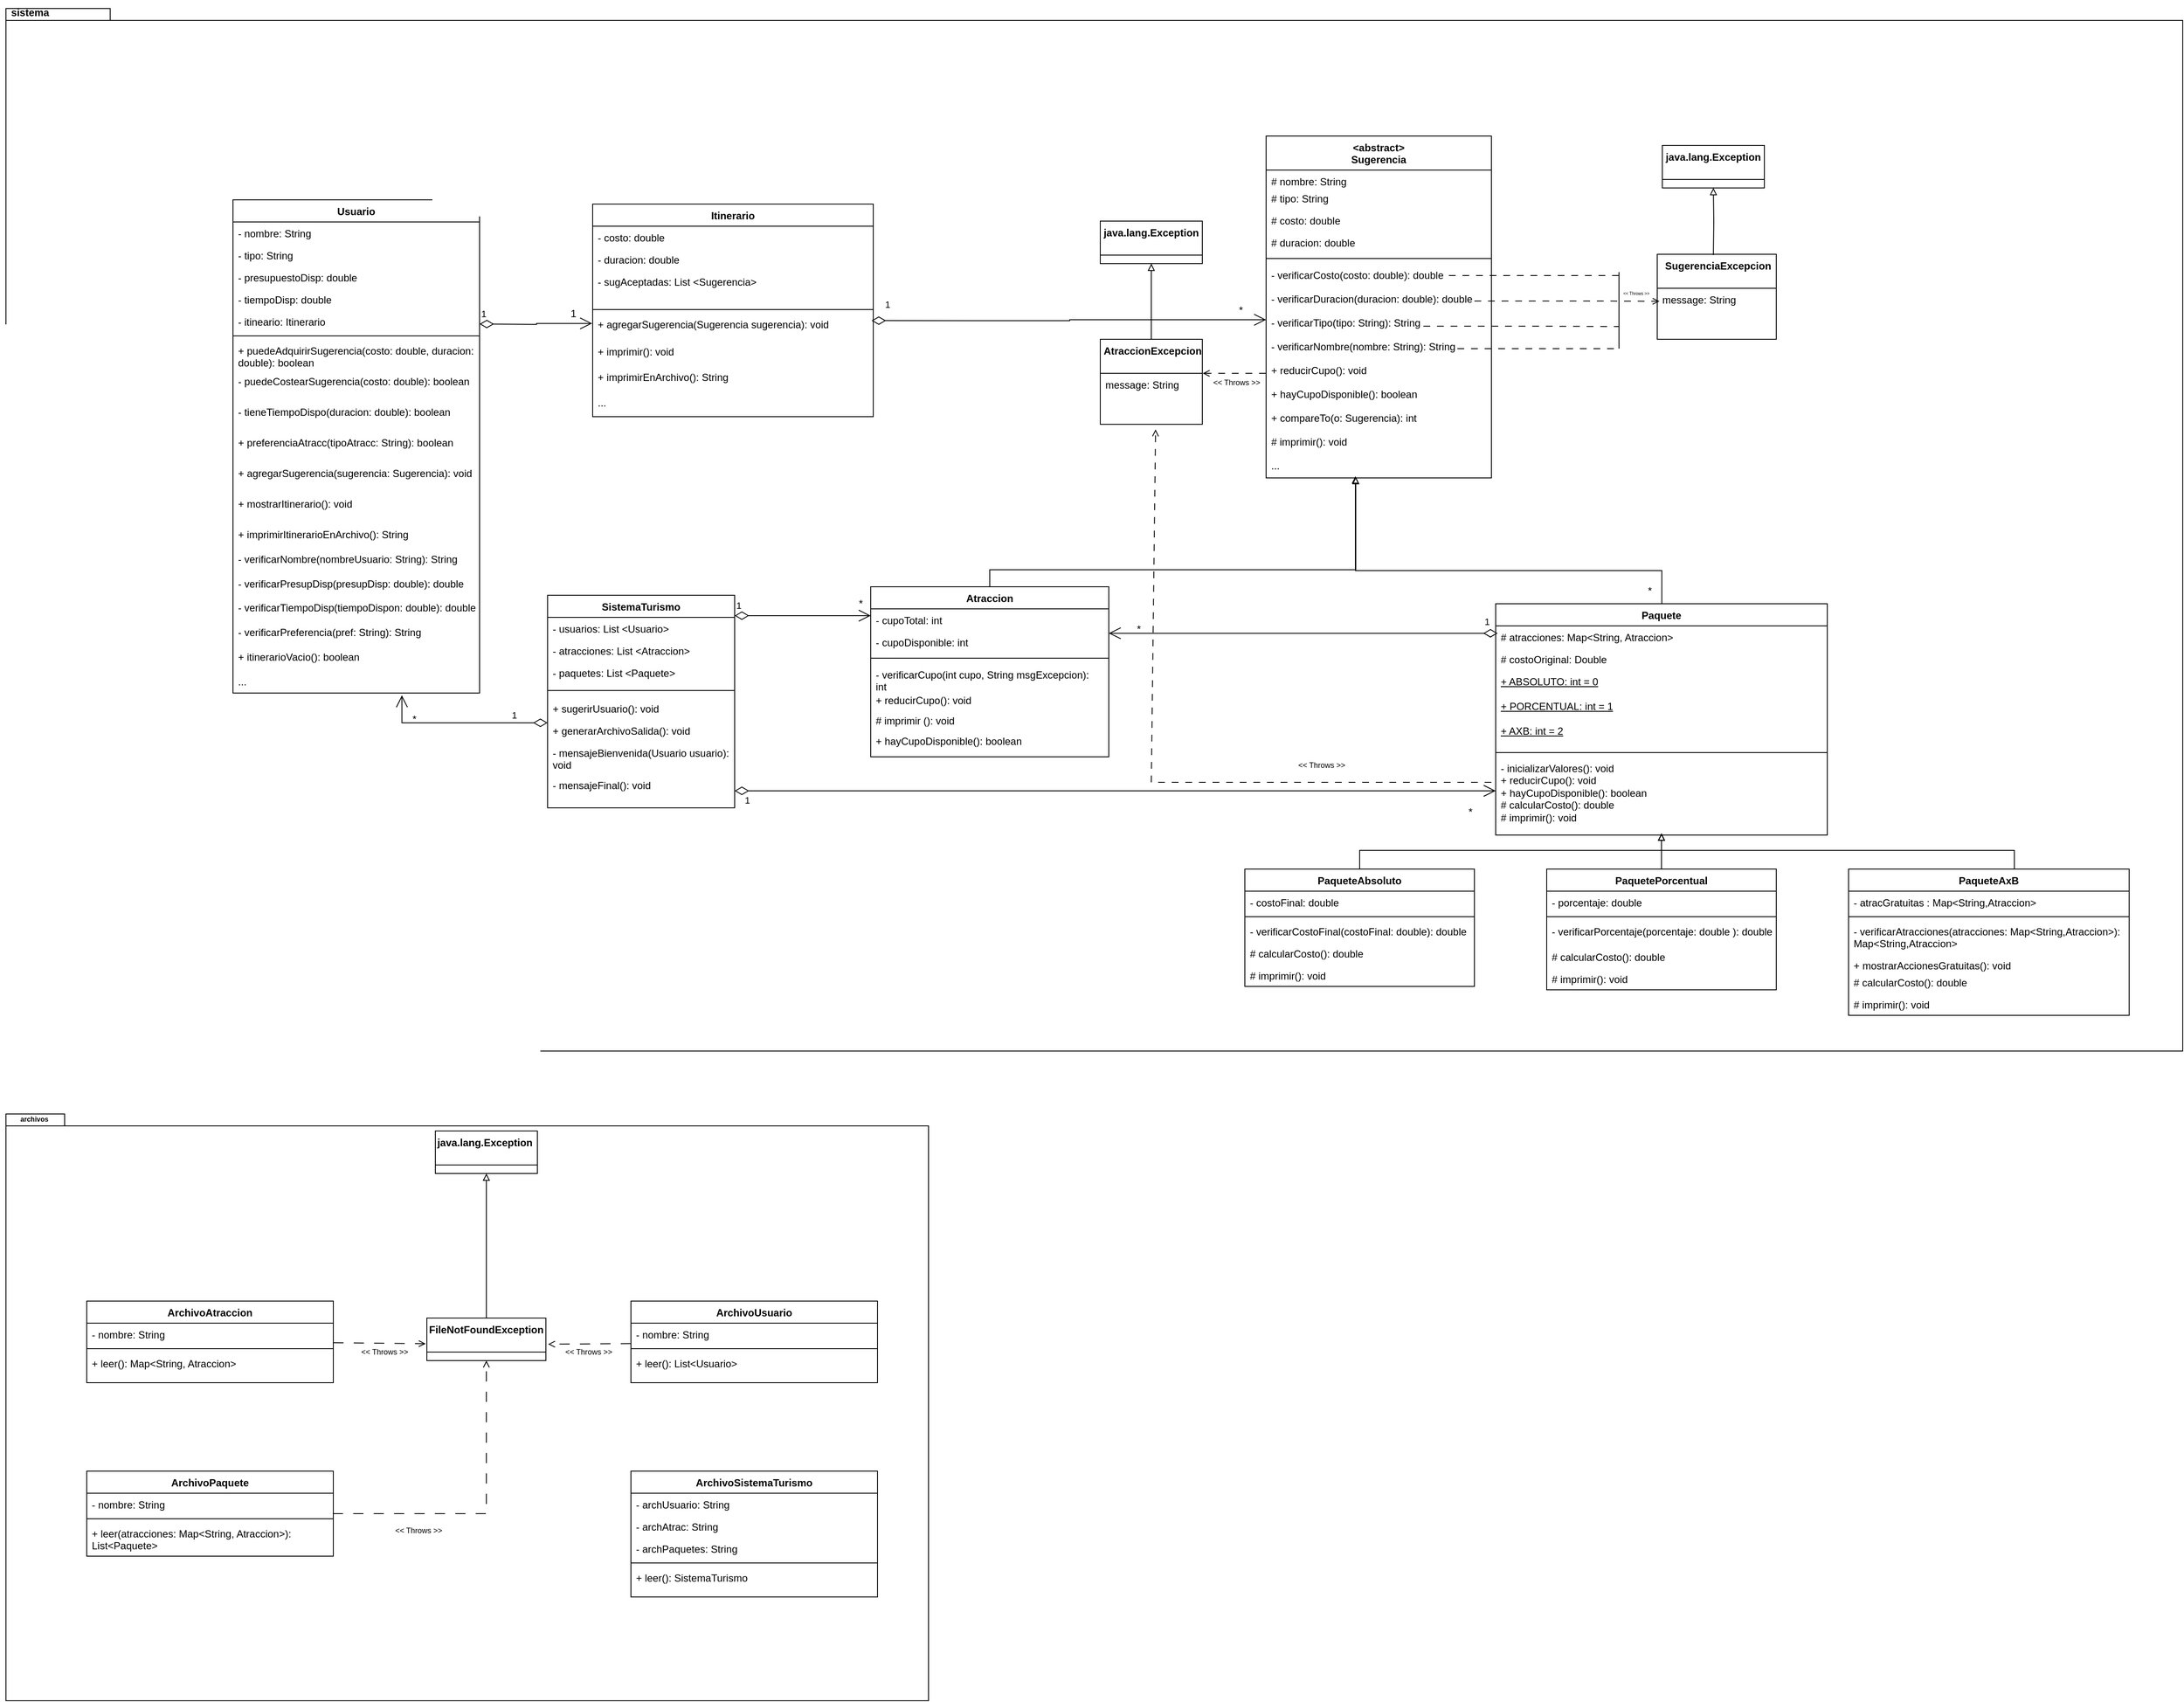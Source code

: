 <mxfile version="21.3.8" type="google">
  <diagram name="Página-1" id="zfhsK-t_AqIhORZ7-OIf">
    <mxGraphModel grid="1" page="1" gridSize="10" guides="1" tooltips="1" connect="1" arrows="1" fold="1" pageScale="1" pageWidth="827" pageHeight="1169" math="0" shadow="0">
      <root>
        <mxCell id="0" />
        <mxCell id="1" parent="0" />
        <mxCell id="rkkIT5SI69sFuCTqhvpq-124" value="" style="shape=folder;fontStyle=1;spacingTop=10;tabWidth=40;tabHeight=14;tabPosition=left;html=1;whiteSpace=wrap;" vertex="1" parent="1">
          <mxGeometry x="-957" y="-410" width="2560" height="1226" as="geometry" />
        </mxCell>
        <mxCell id="wiUr7QaK6GoX3xYaMNJQ-2" value="&amp;lt;abstract&amp;gt;&lt;br&gt;Sugerencia" style="swimlane;fontStyle=1;align=center;verticalAlign=top;childLayout=stackLayout;horizontal=1;startSize=40;horizontalStack=0;resizeParent=1;resizeParentMax=0;resizeLast=0;collapsible=1;marginBottom=0;whiteSpace=wrap;html=1;" vertex="1" parent="1">
          <mxGeometry x="525" y="-260" width="265" height="402" as="geometry" />
        </mxCell>
        <mxCell id="wiUr7QaK6GoX3xYaMNJQ-3" value="# nombre: String" style="text;strokeColor=none;fillColor=none;align=left;verticalAlign=top;spacingLeft=4;spacingRight=4;overflow=hidden;rotatable=0;points=[[0,0.5],[1,0.5]];portConstraint=eastwest;whiteSpace=wrap;html=1;" vertex="1" parent="wiUr7QaK6GoX3xYaMNJQ-2">
          <mxGeometry y="40" width="265" height="20" as="geometry" />
        </mxCell>
        <mxCell id="wiUr7QaK6GoX3xYaMNJQ-6" value="# tipo: String" style="text;strokeColor=none;fillColor=none;align=left;verticalAlign=top;spacingLeft=4;spacingRight=4;overflow=hidden;rotatable=0;points=[[0,0.5],[1,0.5]];portConstraint=eastwest;whiteSpace=wrap;html=1;" vertex="1" parent="wiUr7QaK6GoX3xYaMNJQ-2">
          <mxGeometry y="60" width="265" height="26" as="geometry" />
        </mxCell>
        <mxCell id="wiUr7QaK6GoX3xYaMNJQ-56" value="# costo: double" style="text;strokeColor=none;fillColor=none;align=left;verticalAlign=top;spacingLeft=4;spacingRight=4;overflow=hidden;rotatable=0;points=[[0,0.5],[1,0.5]];portConstraint=eastwest;whiteSpace=wrap;html=1;" vertex="1" parent="wiUr7QaK6GoX3xYaMNJQ-2">
          <mxGeometry y="86" width="265" height="26" as="geometry" />
        </mxCell>
        <mxCell id="rkkIT5SI69sFuCTqhvpq-83" value="# duracion: double" style="text;strokeColor=none;fillColor=none;align=left;verticalAlign=top;spacingLeft=4;spacingRight=4;overflow=hidden;rotatable=0;points=[[0,0.5],[1,0.5]];portConstraint=eastwest;whiteSpace=wrap;html=1;" vertex="1" parent="wiUr7QaK6GoX3xYaMNJQ-2">
          <mxGeometry y="112" width="265" height="26" as="geometry" />
        </mxCell>
        <mxCell id="wiUr7QaK6GoX3xYaMNJQ-4" value="" style="line;strokeWidth=1;fillColor=none;align=left;verticalAlign=middle;spacingTop=-1;spacingLeft=3;spacingRight=3;rotatable=0;labelPosition=right;points=[];portConstraint=eastwest;strokeColor=inherit;" vertex="1" parent="wiUr7QaK6GoX3xYaMNJQ-2">
          <mxGeometry y="138" width="265" height="12" as="geometry" />
        </mxCell>
        <mxCell id="wiUr7QaK6GoX3xYaMNJQ-5" value="- verificarCosto(costo: double): double" style="text;strokeColor=none;fillColor=none;align=left;verticalAlign=top;spacingLeft=4;spacingRight=4;overflow=hidden;rotatable=0;points=[[0,0.5],[1,0.5]];portConstraint=eastwest;whiteSpace=wrap;html=1;" vertex="1" parent="wiUr7QaK6GoX3xYaMNJQ-2">
          <mxGeometry y="150" width="265" height="28" as="geometry" />
        </mxCell>
        <mxCell id="rkkIT5SI69sFuCTqhvpq-84" value="- verificarDuracion(duracion: double): double" style="text;strokeColor=none;fillColor=none;align=left;verticalAlign=top;spacingLeft=4;spacingRight=4;overflow=hidden;rotatable=0;points=[[0,0.5],[1,0.5]];portConstraint=eastwest;whiteSpace=wrap;html=1;" vertex="1" parent="wiUr7QaK6GoX3xYaMNJQ-2">
          <mxGeometry y="178" width="265" height="28" as="geometry" />
        </mxCell>
        <mxCell id="rkkIT5SI69sFuCTqhvpq-86" value="- verificarTipo(tipo: String): String" style="text;strokeColor=none;fillColor=none;align=left;verticalAlign=top;spacingLeft=4;spacingRight=4;overflow=hidden;rotatable=0;points=[[0,0.5],[1,0.5]];portConstraint=eastwest;whiteSpace=wrap;html=1;" vertex="1" parent="wiUr7QaK6GoX3xYaMNJQ-2">
          <mxGeometry y="206" width="265" height="28" as="geometry" />
        </mxCell>
        <mxCell id="rkkIT5SI69sFuCTqhvpq-87" value="- verificarNombre(nombre: String): String" style="text;strokeColor=none;fillColor=none;align=left;verticalAlign=top;spacingLeft=4;spacingRight=4;overflow=hidden;rotatable=0;points=[[0,0.5],[1,0.5]];portConstraint=eastwest;whiteSpace=wrap;html=1;" vertex="1" parent="wiUr7QaK6GoX3xYaMNJQ-2">
          <mxGeometry y="234" width="265" height="28" as="geometry" />
        </mxCell>
        <mxCell id="rkkIT5SI69sFuCTqhvpq-88" value="+ reducirCupo(): void" style="text;strokeColor=none;fillColor=none;align=left;verticalAlign=top;spacingLeft=4;spacingRight=4;overflow=hidden;rotatable=0;points=[[0,0.5],[1,0.5]];portConstraint=eastwest;whiteSpace=wrap;html=1;" vertex="1" parent="wiUr7QaK6GoX3xYaMNJQ-2">
          <mxGeometry y="262" width="265" height="28" as="geometry" />
        </mxCell>
        <mxCell id="rkkIT5SI69sFuCTqhvpq-89" value="+ hayCupoDisponible(): boolean" style="text;strokeColor=none;fillColor=none;align=left;verticalAlign=top;spacingLeft=4;spacingRight=4;overflow=hidden;rotatable=0;points=[[0,0.5],[1,0.5]];portConstraint=eastwest;whiteSpace=wrap;html=1;" vertex="1" parent="wiUr7QaK6GoX3xYaMNJQ-2">
          <mxGeometry y="290" width="265" height="28" as="geometry" />
        </mxCell>
        <mxCell id="rkkIT5SI69sFuCTqhvpq-90" value="+ compareTo(o: Sugerencia): int" style="text;strokeColor=none;fillColor=none;align=left;verticalAlign=top;spacingLeft=4;spacingRight=4;overflow=hidden;rotatable=0;points=[[0,0.5],[1,0.5]];portConstraint=eastwest;whiteSpace=wrap;html=1;" vertex="1" parent="wiUr7QaK6GoX3xYaMNJQ-2">
          <mxGeometry y="318" width="265" height="28" as="geometry" />
        </mxCell>
        <mxCell id="rkkIT5SI69sFuCTqhvpq-91" value="# imprimir(): void" style="text;strokeColor=none;fillColor=none;align=left;verticalAlign=top;spacingLeft=4;spacingRight=4;overflow=hidden;rotatable=0;points=[[0,0.5],[1,0.5]];portConstraint=eastwest;whiteSpace=wrap;html=1;" vertex="1" parent="wiUr7QaK6GoX3xYaMNJQ-2">
          <mxGeometry y="346" width="265" height="28" as="geometry" />
        </mxCell>
        <mxCell id="wiUr7QaK6GoX3xYaMNJQ-31" style="edgeStyle=orthogonalEdgeStyle;rounded=0;orthogonalLoop=1;jettySize=auto;html=1;exitX=0.501;exitY=0.008;exitDx=0;exitDy=0;endArrow=block;endFill=0;exitPerimeter=0;" edge="1" parent="wiUr7QaK6GoX3xYaMNJQ-2" source="rkkIT5SI69sFuCTqhvpq-43">
          <mxGeometry relative="1" as="geometry">
            <mxPoint x="465" y="530" as="sourcePoint" />
            <mxPoint x="105" y="400" as="targetPoint" />
            <Array as="points">
              <mxPoint x="465" y="511" />
              <mxPoint x="105" y="511" />
            </Array>
          </mxGeometry>
        </mxCell>
        <mxCell id="rkkIT5SI69sFuCTqhvpq-92" value="..." style="text;strokeColor=none;fillColor=none;align=left;verticalAlign=top;spacingLeft=4;spacingRight=4;overflow=hidden;rotatable=0;points=[[0,0.5],[1,0.5]];portConstraint=eastwest;whiteSpace=wrap;html=1;" vertex="1" parent="wiUr7QaK6GoX3xYaMNJQ-2">
          <mxGeometry y="374" width="265" height="28" as="geometry" />
        </mxCell>
        <mxCell id="wiUr7QaK6GoX3xYaMNJQ-28" style="edgeStyle=orthogonalEdgeStyle;rounded=0;orthogonalLoop=1;jettySize=auto;html=1;exitX=0.437;exitY=0.008;exitDx=0;exitDy=0;exitPerimeter=0;endArrow=block;endFill=0;entryX=0.398;entryY=0.96;entryDx=0;entryDy=0;entryPerimeter=0;" edge="1" parent="1" source="rkkIT5SI69sFuCTqhvpq-2" target="rkkIT5SI69sFuCTqhvpq-92">
          <mxGeometry relative="1" as="geometry">
            <Array as="points">
              <mxPoint x="200" y="272" />
              <mxPoint x="200" y="250" />
              <mxPoint x="630" y="250" />
            </Array>
            <mxPoint x="180" y="320" as="sourcePoint" />
            <mxPoint x="631" y="120" as="targetPoint" />
          </mxGeometry>
        </mxCell>
        <mxCell id="wiUr7QaK6GoX3xYaMNJQ-47" style="edgeStyle=orthogonalEdgeStyle;rounded=0;orthogonalLoop=1;jettySize=auto;html=1;exitX=0.5;exitY=0;exitDx=0;exitDy=0;entryX=0.5;entryY=1;entryDx=0;entryDy=0;endArrow=block;endFill=0;" edge="1" parent="1" source="wiUr7QaK6GoX3xYaMNJQ-33">
          <mxGeometry relative="1" as="geometry">
            <mxPoint x="990" y="560.0" as="targetPoint" />
            <Array as="points">
              <mxPoint x="635" y="580" />
              <mxPoint x="990" y="580" />
            </Array>
          </mxGeometry>
        </mxCell>
        <mxCell id="wiUr7QaK6GoX3xYaMNJQ-33" value="PaqueteAbsoluto" style="swimlane;fontStyle=1;align=center;verticalAlign=top;childLayout=stackLayout;horizontal=1;startSize=26;horizontalStack=0;resizeParent=1;resizeParentMax=0;resizeLast=0;collapsible=1;marginBottom=0;whiteSpace=wrap;html=1;" vertex="1" parent="1">
          <mxGeometry x="500" y="602" width="270" height="138" as="geometry" />
        </mxCell>
        <mxCell id="wiUr7QaK6GoX3xYaMNJQ-35" value="- costoFinal: double" style="text;strokeColor=none;fillColor=none;align=left;verticalAlign=top;spacingLeft=4;spacingRight=4;overflow=hidden;rotatable=0;points=[[0,0.5],[1,0.5]];portConstraint=eastwest;whiteSpace=wrap;html=1;" vertex="1" parent="wiUr7QaK6GoX3xYaMNJQ-33">
          <mxGeometry y="26" width="270" height="26" as="geometry" />
        </mxCell>
        <mxCell id="wiUr7QaK6GoX3xYaMNJQ-36" value="" style="line;strokeWidth=1;fillColor=none;align=left;verticalAlign=middle;spacingTop=-1;spacingLeft=3;spacingRight=3;rotatable=0;labelPosition=right;points=[];portConstraint=eastwest;strokeColor=inherit;" vertex="1" parent="wiUr7QaK6GoX3xYaMNJQ-33">
          <mxGeometry y="52" width="270" height="8" as="geometry" />
        </mxCell>
        <mxCell id="wiUr7QaK6GoX3xYaMNJQ-48" value="- verificarCostoFinal(costoFinal: double): double" style="text;strokeColor=none;fillColor=none;align=left;verticalAlign=top;spacingLeft=4;spacingRight=4;overflow=hidden;rotatable=0;points=[[0,0.5],[1,0.5]];portConstraint=eastwest;whiteSpace=wrap;html=1;" vertex="1" parent="wiUr7QaK6GoX3xYaMNJQ-33">
          <mxGeometry y="60" width="270" height="26" as="geometry" />
        </mxCell>
        <mxCell id="rkkIT5SI69sFuCTqhvpq-55" value="# calcularCosto(): double" style="text;strokeColor=none;fillColor=none;align=left;verticalAlign=top;spacingLeft=4;spacingRight=4;overflow=hidden;rotatable=0;points=[[0,0.5],[1,0.5]];portConstraint=eastwest;whiteSpace=wrap;html=1;" vertex="1" parent="wiUr7QaK6GoX3xYaMNJQ-33">
          <mxGeometry y="86" width="270" height="26" as="geometry" />
        </mxCell>
        <mxCell id="rkkIT5SI69sFuCTqhvpq-56" value="# imprimir(): void" style="text;strokeColor=none;fillColor=none;align=left;verticalAlign=top;spacingLeft=4;spacingRight=4;overflow=hidden;rotatable=0;points=[[0,0.5],[1,0.5]];portConstraint=eastwest;whiteSpace=wrap;html=1;" vertex="1" parent="wiUr7QaK6GoX3xYaMNJQ-33">
          <mxGeometry y="112" width="270" height="26" as="geometry" />
        </mxCell>
        <mxCell id="wiUr7QaK6GoX3xYaMNJQ-45" style="edgeStyle=orthogonalEdgeStyle;rounded=0;orthogonalLoop=1;jettySize=auto;html=1;exitX=0.5;exitY=0;exitDx=0;exitDy=0;entryX=0.5;entryY=1;entryDx=0;entryDy=0;endArrow=block;endFill=0;" edge="1" parent="1">
          <mxGeometry relative="1" as="geometry">
            <mxPoint x="990" y="602" as="sourcePoint" />
            <mxPoint x="990" y="560.0" as="targetPoint" />
            <Array as="points">
              <mxPoint x="990" y="590" />
              <mxPoint x="990" y="590" />
            </Array>
          </mxGeometry>
        </mxCell>
        <mxCell id="wiUr7QaK6GoX3xYaMNJQ-46" style="edgeStyle=orthogonalEdgeStyle;rounded=0;orthogonalLoop=1;jettySize=auto;html=1;endArrow=block;endFill=0;exitX=0.597;exitY=0.003;exitDx=0;exitDy=0;exitPerimeter=0;" edge="1" parent="1" source="rkkIT5SI69sFuCTqhvpq-63">
          <mxGeometry relative="1" as="geometry">
            <mxPoint x="1530" y="610" as="sourcePoint" />
            <mxPoint x="990" y="560" as="targetPoint" />
            <Array as="points">
              <mxPoint x="1406" y="603" />
              <mxPoint x="1406" y="610" />
              <mxPoint x="1405" y="610" />
              <mxPoint x="1405" y="580" />
              <mxPoint x="990" y="580" />
            </Array>
          </mxGeometry>
        </mxCell>
        <mxCell id="wiUr7QaK6GoX3xYaMNJQ-60" value="SistemaTurismo" style="swimlane;fontStyle=1;align=center;verticalAlign=top;childLayout=stackLayout;horizontal=1;startSize=26;horizontalStack=0;resizeParent=1;resizeParentMax=0;resizeLast=0;collapsible=1;marginBottom=0;whiteSpace=wrap;html=1;" vertex="1" parent="1">
          <mxGeometry x="-320" y="280" width="220" height="250" as="geometry" />
        </mxCell>
        <mxCell id="rkkIT5SI69sFuCTqhvpq-119" value="- usuarios: List &amp;lt;Usuario&amp;gt;" style="text;strokeColor=none;fillColor=none;align=left;verticalAlign=top;spacingLeft=4;spacingRight=4;overflow=hidden;rotatable=0;points=[[0,0.5],[1,0.5]];portConstraint=eastwest;whiteSpace=wrap;html=1;" vertex="1" parent="wiUr7QaK6GoX3xYaMNJQ-60">
          <mxGeometry y="26" width="220" height="26" as="geometry" />
        </mxCell>
        <mxCell id="rkkIT5SI69sFuCTqhvpq-121" value="- atracciones: List &amp;lt;Atraccion&amp;gt;" style="text;strokeColor=none;fillColor=none;align=left;verticalAlign=top;spacingLeft=4;spacingRight=4;overflow=hidden;rotatable=0;points=[[0,0.5],[1,0.5]];portConstraint=eastwest;whiteSpace=wrap;html=1;" vertex="1" parent="wiUr7QaK6GoX3xYaMNJQ-60">
          <mxGeometry y="52" width="220" height="26" as="geometry" />
        </mxCell>
        <mxCell id="rkkIT5SI69sFuCTqhvpq-122" value="- paquetes: List &amp;lt;Paquete&amp;gt;" style="text;strokeColor=none;fillColor=none;align=left;verticalAlign=top;spacingLeft=4;spacingRight=4;overflow=hidden;rotatable=0;points=[[0,0.5],[1,0.5]];portConstraint=eastwest;whiteSpace=wrap;html=1;" vertex="1" parent="wiUr7QaK6GoX3xYaMNJQ-60">
          <mxGeometry y="78" width="220" height="26" as="geometry" />
        </mxCell>
        <mxCell id="wiUr7QaK6GoX3xYaMNJQ-63" value="" style="line;strokeWidth=1;fillColor=none;align=left;verticalAlign=middle;spacingTop=-1;spacingLeft=3;spacingRight=3;rotatable=0;labelPosition=right;points=[];portConstraint=eastwest;strokeColor=inherit;" vertex="1" parent="wiUr7QaK6GoX3xYaMNJQ-60">
          <mxGeometry y="104" width="220" height="16" as="geometry" />
        </mxCell>
        <mxCell id="rkkIT5SI69sFuCTqhvpq-120" value="+ sugerirUsuario(): void" style="text;strokeColor=none;fillColor=none;align=left;verticalAlign=top;spacingLeft=4;spacingRight=4;overflow=hidden;rotatable=0;points=[[0,0.5],[1,0.5]];portConstraint=eastwest;whiteSpace=wrap;html=1;" vertex="1" parent="wiUr7QaK6GoX3xYaMNJQ-60">
          <mxGeometry y="120" width="220" height="26" as="geometry" />
        </mxCell>
        <mxCell id="wiUr7QaK6GoX3xYaMNJQ-64" value="+ generarArchivoSalida(): void" style="text;strokeColor=none;fillColor=none;align=left;verticalAlign=top;spacingLeft=4;spacingRight=4;overflow=hidden;rotatable=0;points=[[0,0.5],[1,0.5]];portConstraint=eastwest;whiteSpace=wrap;html=1;" vertex="1" parent="wiUr7QaK6GoX3xYaMNJQ-60">
          <mxGeometry y="146" width="220" height="26" as="geometry" />
        </mxCell>
        <mxCell id="wiUr7QaK6GoX3xYaMNJQ-65" value="- mensajeBienvenida(Usuario usuario): void" style="text;strokeColor=none;fillColor=none;align=left;verticalAlign=top;spacingLeft=4;spacingRight=4;overflow=hidden;rotatable=0;points=[[0,0.5],[1,0.5]];portConstraint=eastwest;whiteSpace=wrap;html=1;" vertex="1" parent="wiUr7QaK6GoX3xYaMNJQ-60">
          <mxGeometry y="172" width="220" height="38" as="geometry" />
        </mxCell>
        <mxCell id="rkkIT5SI69sFuCTqhvpq-123" value="- mensajeFinal(): void" style="text;strokeColor=none;fillColor=none;align=left;verticalAlign=top;spacingLeft=4;spacingRight=4;overflow=hidden;rotatable=0;points=[[0,0.5],[1,0.5]];portConstraint=eastwest;whiteSpace=wrap;html=1;" vertex="1" parent="wiUr7QaK6GoX3xYaMNJQ-60">
          <mxGeometry y="210" width="220" height="40" as="geometry" />
        </mxCell>
        <mxCell id="wiUr7QaK6GoX3xYaMNJQ-66" value="1" style="endArrow=open;html=1;endSize=12;startArrow=diamondThin;startSize=14;startFill=0;edgeStyle=orthogonalEdgeStyle;align=left;verticalAlign=bottom;rounded=0;" edge="1" parent="1">
          <mxGeometry x="-1" y="3" relative="1" as="geometry">
            <mxPoint x="-100" y="304" as="sourcePoint" />
            <mxPoint x="60" y="304" as="targetPoint" />
          </mxGeometry>
        </mxCell>
        <mxCell id="wiUr7QaK6GoX3xYaMNJQ-68" value="*" style="text;html=1;align=center;verticalAlign=middle;resizable=0;points=[];autosize=1;strokeColor=none;fillColor=none;" vertex="1" parent="1">
          <mxGeometry x="33" y="275" width="30" height="30" as="geometry" />
        </mxCell>
        <mxCell id="wiUr7QaK6GoX3xYaMNJQ-71" value="*" style="text;html=1;align=center;verticalAlign=middle;resizable=0;points=[];autosize=1;strokeColor=none;fillColor=none;" vertex="1" parent="1">
          <mxGeometry x="961" y="260" width="30" height="30" as="geometry" />
        </mxCell>
        <mxCell id="wiUr7QaK6GoX3xYaMNJQ-73" value="Usuario" style="swimlane;fontStyle=1;align=center;verticalAlign=top;childLayout=stackLayout;horizontal=1;startSize=26;horizontalStack=0;resizeParent=1;resizeParentMax=0;resizeLast=0;collapsible=1;marginBottom=0;whiteSpace=wrap;html=1;" vertex="1" parent="1">
          <mxGeometry x="-690" y="-185" width="290" height="580" as="geometry" />
        </mxCell>
        <mxCell id="wiUr7QaK6GoX3xYaMNJQ-74" value="- nombre: String" style="text;strokeColor=none;fillColor=none;align=left;verticalAlign=top;spacingLeft=4;spacingRight=4;overflow=hidden;rotatable=0;points=[[0,0.5],[1,0.5]];portConstraint=eastwest;whiteSpace=wrap;html=1;" vertex="1" parent="wiUr7QaK6GoX3xYaMNJQ-73">
          <mxGeometry y="26" width="290" height="26" as="geometry" />
        </mxCell>
        <mxCell id="wiUr7QaK6GoX3xYaMNJQ-75" value="- tipo: String" style="text;strokeColor=none;fillColor=none;align=left;verticalAlign=top;spacingLeft=4;spacingRight=4;overflow=hidden;rotatable=0;points=[[0,0.5],[1,0.5]];portConstraint=eastwest;whiteSpace=wrap;html=1;" vertex="1" parent="wiUr7QaK6GoX3xYaMNJQ-73">
          <mxGeometry y="52" width="290" height="26" as="geometry" />
        </mxCell>
        <mxCell id="wiUr7QaK6GoX3xYaMNJQ-76" value="- presupuestoDisp: double" style="text;strokeColor=none;fillColor=none;align=left;verticalAlign=top;spacingLeft=4;spacingRight=4;overflow=hidden;rotatable=0;points=[[0,0.5],[1,0.5]];portConstraint=eastwest;whiteSpace=wrap;html=1;" vertex="1" parent="wiUr7QaK6GoX3xYaMNJQ-73">
          <mxGeometry y="78" width="290" height="26" as="geometry" />
        </mxCell>
        <mxCell id="wiUr7QaK6GoX3xYaMNJQ-77" value="- tiempoDisp: double" style="text;strokeColor=none;fillColor=none;align=left;verticalAlign=top;spacingLeft=4;spacingRight=4;overflow=hidden;rotatable=0;points=[[0,0.5],[1,0.5]];portConstraint=eastwest;whiteSpace=wrap;html=1;" vertex="1" parent="wiUr7QaK6GoX3xYaMNJQ-73">
          <mxGeometry y="104" width="290" height="26" as="geometry" />
        </mxCell>
        <mxCell id="rkkIT5SI69sFuCTqhvpq-110" value="- itineario: Itinerario" style="text;strokeColor=none;fillColor=none;align=left;verticalAlign=top;spacingLeft=4;spacingRight=4;overflow=hidden;rotatable=0;points=[[0,0.5],[1,0.5]];portConstraint=eastwest;whiteSpace=wrap;html=1;" vertex="1" parent="wiUr7QaK6GoX3xYaMNJQ-73">
          <mxGeometry y="130" width="290" height="26" as="geometry" />
        </mxCell>
        <mxCell id="wiUr7QaK6GoX3xYaMNJQ-78" value="" style="line;strokeWidth=1;fillColor=none;align=left;verticalAlign=middle;spacingTop=-1;spacingLeft=3;spacingRight=3;rotatable=0;labelPosition=right;points=[];portConstraint=eastwest;strokeColor=inherit;" vertex="1" parent="wiUr7QaK6GoX3xYaMNJQ-73">
          <mxGeometry y="156" width="290" height="8" as="geometry" />
        </mxCell>
        <mxCell id="wiUr7QaK6GoX3xYaMNJQ-79" value="+ puedeAdquirirSugerencia(costo: double, duracion: double): boolean" style="text;strokeColor=none;fillColor=none;align=left;verticalAlign=top;spacingLeft=4;spacingRight=4;overflow=hidden;rotatable=0;points=[[0,0.5],[1,0.5]];portConstraint=eastwest;whiteSpace=wrap;html=1;" vertex="1" parent="wiUr7QaK6GoX3xYaMNJQ-73">
          <mxGeometry y="164" width="290" height="36" as="geometry" />
        </mxCell>
        <mxCell id="rkkIT5SI69sFuCTqhvpq-111" value="- puedeCostearSugerencia(costo: double): boolean" style="text;strokeColor=none;fillColor=none;align=left;verticalAlign=top;spacingLeft=4;spacingRight=4;overflow=hidden;rotatable=0;points=[[0,0.5],[1,0.5]];portConstraint=eastwest;whiteSpace=wrap;html=1;" vertex="1" parent="wiUr7QaK6GoX3xYaMNJQ-73">
          <mxGeometry y="200" width="290" height="36" as="geometry" />
        </mxCell>
        <mxCell id="rkkIT5SI69sFuCTqhvpq-112" value="- tieneTiempoDispo(duracion: double): boolean" style="text;strokeColor=none;fillColor=none;align=left;verticalAlign=top;spacingLeft=4;spacingRight=4;overflow=hidden;rotatable=0;points=[[0,0.5],[1,0.5]];portConstraint=eastwest;whiteSpace=wrap;html=1;" vertex="1" parent="wiUr7QaK6GoX3xYaMNJQ-73">
          <mxGeometry y="236" width="290" height="36" as="geometry" />
        </mxCell>
        <mxCell id="rkkIT5SI69sFuCTqhvpq-113" value="+ preferenciaAtracc(tipoAtracc: String): boolean" style="text;strokeColor=none;fillColor=none;align=left;verticalAlign=top;spacingLeft=4;spacingRight=4;overflow=hidden;rotatable=0;points=[[0,0.5],[1,0.5]];portConstraint=eastwest;whiteSpace=wrap;html=1;" vertex="1" parent="wiUr7QaK6GoX3xYaMNJQ-73">
          <mxGeometry y="272" width="290" height="36" as="geometry" />
        </mxCell>
        <mxCell id="rkkIT5SI69sFuCTqhvpq-114" value="+ agregarSugerencia(sugerencia: Sugerencia): void" style="text;strokeColor=none;fillColor=none;align=left;verticalAlign=top;spacingLeft=4;spacingRight=4;overflow=hidden;rotatable=0;points=[[0,0.5],[1,0.5]];portConstraint=eastwest;whiteSpace=wrap;html=1;" vertex="1" parent="wiUr7QaK6GoX3xYaMNJQ-73">
          <mxGeometry y="308" width="290" height="36" as="geometry" />
        </mxCell>
        <mxCell id="rkkIT5SI69sFuCTqhvpq-115" value="+ mostrarItinerario(): void" style="text;strokeColor=none;fillColor=none;align=left;verticalAlign=top;spacingLeft=4;spacingRight=4;overflow=hidden;rotatable=0;points=[[0,0.5],[1,0.5]];portConstraint=eastwest;whiteSpace=wrap;html=1;" vertex="1" parent="wiUr7QaK6GoX3xYaMNJQ-73">
          <mxGeometry y="344" width="290" height="36" as="geometry" />
        </mxCell>
        <mxCell id="rkkIT5SI69sFuCTqhvpq-116" value="+ imprimirItinerarioEnArchivo(): String&lt;br&gt;&lt;br&gt;- verificarNombre(nombreUsuario: String): String&lt;br&gt;&lt;br&gt;- verificarPresupDisp(presupDisp: double): double&lt;br&gt;&lt;br&gt;- verificarTiempoDisp(tiempoDispon: double): double&lt;br&gt;&lt;br&gt;- verificarPreferencia(pref: String): String&lt;br&gt;&lt;br&gt;+ itinerarioVacio(): boolean&lt;br&gt;&lt;br&gt;..." style="text;strokeColor=none;fillColor=none;align=left;verticalAlign=top;spacingLeft=4;spacingRight=4;overflow=hidden;rotatable=0;points=[[0,0.5],[1,0.5]];portConstraint=eastwest;whiteSpace=wrap;html=1;" vertex="1" parent="wiUr7QaK6GoX3xYaMNJQ-73">
          <mxGeometry y="380" width="290" height="200" as="geometry" />
        </mxCell>
        <mxCell id="wiUr7QaK6GoX3xYaMNJQ-80" value="1" style="endArrow=open;html=1;endSize=12;startArrow=diamondThin;startSize=14;startFill=0;edgeStyle=orthogonalEdgeStyle;align=left;verticalAlign=bottom;rounded=0;exitX=0.994;exitY=0.283;exitDx=0;exitDy=0;exitPerimeter=0;entryX=0;entryY=0.358;entryDx=0;entryDy=0;entryPerimeter=0;" edge="1" parent="1" source="rkkIT5SI69sFuCTqhvpq-37" target="rkkIT5SI69sFuCTqhvpq-86">
          <mxGeometry x="-0.943" y="10" relative="1" as="geometry">
            <mxPoint x="70" y="-40" as="sourcePoint" />
            <mxPoint x="430" y="-40" as="targetPoint" />
            <Array as="points" />
            <mxPoint as="offset" />
          </mxGeometry>
        </mxCell>
        <mxCell id="wiUr7QaK6GoX3xYaMNJQ-82" value="*" style="text;html=1;align=center;verticalAlign=middle;resizable=0;points=[];autosize=1;strokeColor=none;fillColor=none;" vertex="1" parent="1">
          <mxGeometry x="-492" y="411" width="30" height="30" as="geometry" />
        </mxCell>
        <mxCell id="wiUr7QaK6GoX3xYaMNJQ-83" value="*" style="text;html=1;align=center;verticalAlign=middle;resizable=0;points=[];autosize=1;strokeColor=none;fillColor=none;" vertex="1" parent="1">
          <mxGeometry x="480" y="-70" width="30" height="30" as="geometry" />
        </mxCell>
        <mxCell id="wiUr7QaK6GoX3xYaMNJQ-100" value="1" style="endArrow=open;html=1;endSize=12;startArrow=diamondThin;startSize=14;startFill=0;edgeStyle=orthogonalEdgeStyle;align=left;verticalAlign=bottom;rounded=0;entryX=-0.002;entryY=0.386;entryDx=0;entryDy=0;entryPerimeter=0;" edge="1" parent="1" target="rkkIT5SI69sFuCTqhvpq-37">
          <mxGeometry x="-1" y="3" relative="1" as="geometry">
            <mxPoint x="-400" y="-39" as="sourcePoint" />
            <mxPoint x="-280" y="-39" as="targetPoint" />
          </mxGeometry>
        </mxCell>
        <mxCell id="wiUr7QaK6GoX3xYaMNJQ-101" value="1" style="text;html=1;align=center;verticalAlign=middle;resizable=0;points=[];autosize=1;strokeColor=none;fillColor=none;" vertex="1" parent="1">
          <mxGeometry x="-305" y="-66" width="30" height="30" as="geometry" />
        </mxCell>
        <mxCell id="wiUr7QaK6GoX3xYaMNJQ-103" value="1" style="endArrow=open;html=1;endSize=12;startArrow=diamondThin;startSize=14;startFill=0;edgeStyle=orthogonalEdgeStyle;align=left;verticalAlign=bottom;rounded=0;entryX=0.685;entryY=1.013;entryDx=0;entryDy=0;entryPerimeter=0;" edge="1" parent="1" target="rkkIT5SI69sFuCTqhvpq-116">
          <mxGeometry x="-0.568" relative="1" as="geometry">
            <mxPoint x="-320" y="430" as="sourcePoint" />
            <mxPoint x="-490" y="290" as="targetPoint" />
            <Array as="points">
              <mxPoint x="-491" y="430" />
            </Array>
            <mxPoint as="offset" />
          </mxGeometry>
        </mxCell>
        <mxCell id="rkkIT5SI69sFuCTqhvpq-2" value="Atraccion" style="swimlane;fontStyle=1;align=center;verticalAlign=top;childLayout=stackLayout;horizontal=1;startSize=26;horizontalStack=0;resizeParent=1;resizeParentMax=0;resizeLast=0;collapsible=1;marginBottom=0;whiteSpace=wrap;html=1;" vertex="1" parent="1">
          <mxGeometry x="60" y="270" width="280" height="200" as="geometry" />
        </mxCell>
        <mxCell id="rkkIT5SI69sFuCTqhvpq-3" value="- cupoTotal: int&amp;nbsp;" style="text;strokeColor=none;fillColor=none;align=left;verticalAlign=top;spacingLeft=4;spacingRight=4;overflow=hidden;rotatable=0;points=[[0,0.5],[1,0.5]];portConstraint=eastwest;whiteSpace=wrap;html=1;" vertex="1" parent="rkkIT5SI69sFuCTqhvpq-2">
          <mxGeometry y="26" width="280" height="26" as="geometry" />
        </mxCell>
        <mxCell id="rkkIT5SI69sFuCTqhvpq-4" value="- cupoDisponible: int" style="text;strokeColor=none;fillColor=none;align=left;verticalAlign=top;spacingLeft=4;spacingRight=4;overflow=hidden;rotatable=0;points=[[0,0.5],[1,0.5]];portConstraint=eastwest;whiteSpace=wrap;html=1;" vertex="1" parent="rkkIT5SI69sFuCTqhvpq-2">
          <mxGeometry y="52" width="280" height="26" as="geometry" />
        </mxCell>
        <mxCell id="rkkIT5SI69sFuCTqhvpq-5" value="" style="line;strokeWidth=1;fillColor=none;align=left;verticalAlign=middle;spacingTop=-1;spacingLeft=3;spacingRight=3;rotatable=0;labelPosition=right;points=[];portConstraint=eastwest;strokeColor=inherit;" vertex="1" parent="rkkIT5SI69sFuCTqhvpq-2">
          <mxGeometry y="78" width="280" height="12" as="geometry" />
        </mxCell>
        <mxCell id="rkkIT5SI69sFuCTqhvpq-8" value="- verificarCupo(int cupo, String msgExcepcion): int&amp;nbsp;" style="text;strokeColor=none;fillColor=none;align=left;verticalAlign=top;spacingLeft=4;spacingRight=4;overflow=hidden;rotatable=0;points=[[0,0.5],[1,0.5]];portConstraint=eastwest;whiteSpace=wrap;html=1;" vertex="1" parent="rkkIT5SI69sFuCTqhvpq-2">
          <mxGeometry y="90" width="280" height="30" as="geometry" />
        </mxCell>
        <mxCell id="rkkIT5SI69sFuCTqhvpq-6" value="+ reducirCupo(): void" style="text;strokeColor=none;fillColor=none;align=left;verticalAlign=top;spacingLeft=4;spacingRight=4;overflow=hidden;rotatable=0;points=[[0,0.5],[1,0.5]];portConstraint=eastwest;whiteSpace=wrap;html=1;" vertex="1" parent="rkkIT5SI69sFuCTqhvpq-2">
          <mxGeometry y="120" width="280" height="24" as="geometry" />
        </mxCell>
        <mxCell id="rkkIT5SI69sFuCTqhvpq-26" value="# imprimir (): void" style="text;strokeColor=none;fillColor=none;align=left;verticalAlign=top;spacingLeft=4;spacingRight=4;overflow=hidden;rotatable=0;points=[[0,0.5],[1,0.5]];portConstraint=eastwest;whiteSpace=wrap;html=1;" vertex="1" parent="rkkIT5SI69sFuCTqhvpq-2">
          <mxGeometry y="144" width="280" height="24" as="geometry" />
        </mxCell>
        <mxCell id="rkkIT5SI69sFuCTqhvpq-32" value="+ hayCupoDisponible(): boolean&lt;br&gt;" style="text;strokeColor=none;fillColor=none;align=left;verticalAlign=top;spacingLeft=4;spacingRight=4;overflow=hidden;rotatable=0;points=[[0,0.5],[1,0.5]];portConstraint=eastwest;whiteSpace=wrap;html=1;" vertex="1" parent="rkkIT5SI69sFuCTqhvpq-2">
          <mxGeometry y="168" width="280" height="32" as="geometry" />
        </mxCell>
        <mxCell id="rkkIT5SI69sFuCTqhvpq-190" style="edgeStyle=orthogonalEdgeStyle;rounded=0;orthogonalLoop=1;jettySize=auto;html=1;entryX=0.5;entryY=1;entryDx=0;entryDy=0;endArrow=block;endFill=0;" edge="1" parent="1" source="rkkIT5SI69sFuCTqhvpq-15" target="rkkIT5SI69sFuCTqhvpq-188">
          <mxGeometry relative="1" as="geometry" />
        </mxCell>
        <mxCell id="rkkIT5SI69sFuCTqhvpq-15" value="&amp;nbsp;AtraccionExcepcion" style="swimlane;fontStyle=1;align=center;verticalAlign=top;childLayout=stackLayout;horizontal=1;startSize=40;horizontalStack=0;resizeParent=1;resizeParentMax=0;resizeLast=0;collapsible=1;marginBottom=0;whiteSpace=wrap;html=1;" vertex="1" parent="1">
          <mxGeometry x="330" y="-21" width="120" height="100" as="geometry" />
        </mxCell>
        <mxCell id="rkkIT5SI69sFuCTqhvpq-16" value="message: String&lt;br&gt;" style="text;strokeColor=none;fillColor=none;align=left;verticalAlign=top;spacingLeft=4;spacingRight=4;overflow=hidden;rotatable=0;points=[[0,0.5],[1,0.5]];portConstraint=eastwest;whiteSpace=wrap;html=1;" vertex="1" parent="rkkIT5SI69sFuCTqhvpq-15">
          <mxGeometry y="40" width="120" height="60" as="geometry" />
        </mxCell>
        <mxCell id="rkkIT5SI69sFuCTqhvpq-29" value="" style="endArrow=none;html=1;rounded=0;endFill=0;exitX=1.004;exitY=0.001;exitDx=0;exitDy=0;exitPerimeter=0;entryX=0.019;entryY=0.609;entryDx=0;entryDy=0;entryPerimeter=0;startArrow=open;startFill=0;dashed=1;dashPattern=8 8;" edge="1" parent="1" source="rkkIT5SI69sFuCTqhvpq-16" target="rkkIT5SI69sFuCTqhvpq-88">
          <mxGeometry width="50" height="50" relative="1" as="geometry">
            <mxPoint x="430" y="360" as="sourcePoint" />
            <mxPoint x="440" y="390" as="targetPoint" />
            <Array as="points" />
          </mxGeometry>
        </mxCell>
        <mxCell id="rkkIT5SI69sFuCTqhvpq-30" value="&amp;lt;&amp;lt; Throws &amp;gt;&amp;gt;" style="text;html=1;align=center;verticalAlign=middle;resizable=0;points=[];autosize=1;strokeColor=none;fillColor=none;fontSize=9;" vertex="1" parent="1">
          <mxGeometry x="450" y="20" width="80" height="20" as="geometry" />
        </mxCell>
        <mxCell id="rkkIT5SI69sFuCTqhvpq-33" value="Itinerario" style="swimlane;fontStyle=1;align=center;verticalAlign=top;childLayout=stackLayout;horizontal=1;startSize=26;horizontalStack=0;resizeParent=1;resizeParentMax=0;resizeLast=0;collapsible=1;marginBottom=0;whiteSpace=wrap;html=1;" vertex="1" parent="1">
          <mxGeometry x="-267" y="-180" width="330" height="250" as="geometry" />
        </mxCell>
        <mxCell id="rkkIT5SI69sFuCTqhvpq-34" value="- costo: double" style="text;strokeColor=none;fillColor=none;align=left;verticalAlign=top;spacingLeft=4;spacingRight=4;overflow=hidden;rotatable=0;points=[[0,0.5],[1,0.5]];portConstraint=eastwest;whiteSpace=wrap;html=1;" vertex="1" parent="rkkIT5SI69sFuCTqhvpq-33">
          <mxGeometry y="26" width="330" height="26" as="geometry" />
        </mxCell>
        <mxCell id="rkkIT5SI69sFuCTqhvpq-35" value="- duracion: double" style="text;strokeColor=none;fillColor=none;align=left;verticalAlign=top;spacingLeft=4;spacingRight=4;overflow=hidden;rotatable=0;points=[[0,0.5],[1,0.5]];portConstraint=eastwest;whiteSpace=wrap;html=1;" vertex="1" parent="rkkIT5SI69sFuCTqhvpq-33">
          <mxGeometry y="52" width="330" height="26" as="geometry" />
        </mxCell>
        <mxCell id="rkkIT5SI69sFuCTqhvpq-38" value="- sugAceptadas: List &amp;lt;Sugerencia&amp;gt;" style="text;strokeColor=none;fillColor=none;align=left;verticalAlign=top;spacingLeft=4;spacingRight=4;overflow=hidden;rotatable=0;points=[[0,0.5],[1,0.5]];portConstraint=eastwest;whiteSpace=wrap;html=1;" vertex="1" parent="rkkIT5SI69sFuCTqhvpq-33">
          <mxGeometry y="78" width="330" height="42" as="geometry" />
        </mxCell>
        <mxCell id="rkkIT5SI69sFuCTqhvpq-36" value="" style="line;strokeWidth=1;fillColor=none;align=left;verticalAlign=middle;spacingTop=-1;spacingLeft=3;spacingRight=3;rotatable=0;labelPosition=right;points=[];portConstraint=eastwest;strokeColor=inherit;" vertex="1" parent="rkkIT5SI69sFuCTqhvpq-33">
          <mxGeometry y="120" width="330" height="8" as="geometry" />
        </mxCell>
        <mxCell id="rkkIT5SI69sFuCTqhvpq-37" value="+ agregarSugerencia(Sugerencia sugerencia): void" style="text;strokeColor=none;fillColor=none;align=left;verticalAlign=top;spacingLeft=4;spacingRight=4;overflow=hidden;rotatable=0;points=[[0,0.5],[1,0.5]];portConstraint=eastwest;whiteSpace=wrap;html=1;" vertex="1" parent="rkkIT5SI69sFuCTqhvpq-33">
          <mxGeometry y="128" width="330" height="32" as="geometry" />
        </mxCell>
        <mxCell id="rkkIT5SI69sFuCTqhvpq-39" value="+ imprimir(): void" style="text;strokeColor=none;fillColor=none;align=left;verticalAlign=top;spacingLeft=4;spacingRight=4;overflow=hidden;rotatable=0;points=[[0,0.5],[1,0.5]];portConstraint=eastwest;whiteSpace=wrap;html=1;" vertex="1" parent="rkkIT5SI69sFuCTqhvpq-33">
          <mxGeometry y="160" width="330" height="30" as="geometry" />
        </mxCell>
        <mxCell id="rkkIT5SI69sFuCTqhvpq-40" value="+ imprimirEnArchivo(): String" style="text;strokeColor=none;fillColor=none;align=left;verticalAlign=top;spacingLeft=4;spacingRight=4;overflow=hidden;rotatable=0;points=[[0,0.5],[1,0.5]];portConstraint=eastwest;whiteSpace=wrap;html=1;" vertex="1" parent="rkkIT5SI69sFuCTqhvpq-33">
          <mxGeometry y="190" width="330" height="30" as="geometry" />
        </mxCell>
        <mxCell id="rkkIT5SI69sFuCTqhvpq-41" value="..." style="text;strokeColor=none;fillColor=none;align=left;verticalAlign=top;spacingLeft=4;spacingRight=4;overflow=hidden;rotatable=0;points=[[0,0.5],[1,0.5]];portConstraint=eastwest;whiteSpace=wrap;html=1;" vertex="1" parent="rkkIT5SI69sFuCTqhvpq-33">
          <mxGeometry y="220" width="330" height="30" as="geometry" />
        </mxCell>
        <mxCell id="rkkIT5SI69sFuCTqhvpq-43" value="Paquete" style="swimlane;fontStyle=1;align=center;verticalAlign=top;childLayout=stackLayout;horizontal=1;startSize=26;horizontalStack=0;resizeParent=1;resizeParentMax=0;resizeLast=0;collapsible=1;marginBottom=0;whiteSpace=wrap;html=1;" vertex="1" parent="1">
          <mxGeometry x="795" y="290" width="390" height="272" as="geometry" />
        </mxCell>
        <mxCell id="rkkIT5SI69sFuCTqhvpq-44" value="# atracciones: Map&amp;lt;String, Atraccion&amp;gt;" style="text;strokeColor=none;fillColor=none;align=left;verticalAlign=top;spacingLeft=4;spacingRight=4;overflow=hidden;rotatable=0;points=[[0,0.5],[1,0.5]];portConstraint=eastwest;whiteSpace=wrap;html=1;" vertex="1" parent="rkkIT5SI69sFuCTqhvpq-43">
          <mxGeometry y="26" width="390" height="26" as="geometry" />
        </mxCell>
        <mxCell id="rkkIT5SI69sFuCTqhvpq-45" value="# costoOriginal: Double" style="text;strokeColor=none;fillColor=none;align=left;verticalAlign=top;spacingLeft=4;spacingRight=4;overflow=hidden;rotatable=0;points=[[0,0.5],[1,0.5]];portConstraint=eastwest;whiteSpace=wrap;html=1;" vertex="1" parent="rkkIT5SI69sFuCTqhvpq-43">
          <mxGeometry y="52" width="390" height="26" as="geometry" />
        </mxCell>
        <mxCell id="rkkIT5SI69sFuCTqhvpq-46" value="&lt;u&gt;+ ABSOLUTO: int = 0&lt;br&gt;&lt;br&gt;+ PORCENTUAL: int = 1&lt;br&gt;&lt;br&gt;+ AXB: int = 2&lt;/u&gt;" style="text;strokeColor=none;fillColor=none;align=left;verticalAlign=top;spacingLeft=4;spacingRight=4;overflow=hidden;rotatable=0;points=[[0,0.5],[1,0.5]];portConstraint=eastwest;whiteSpace=wrap;html=1;" vertex="1" parent="rkkIT5SI69sFuCTqhvpq-43">
          <mxGeometry y="78" width="390" height="92" as="geometry" />
        </mxCell>
        <mxCell id="rkkIT5SI69sFuCTqhvpq-47" value="" style="line;strokeWidth=1;fillColor=none;align=left;verticalAlign=middle;spacingTop=-1;spacingLeft=3;spacingRight=3;rotatable=0;labelPosition=right;points=[];portConstraint=eastwest;strokeColor=inherit;" vertex="1" parent="rkkIT5SI69sFuCTqhvpq-43">
          <mxGeometry y="170" width="390" height="10" as="geometry" />
        </mxCell>
        <mxCell id="rkkIT5SI69sFuCTqhvpq-213" value="" style="endArrow=open;html=1;rounded=0;endFill=0;entryX=0.542;entryY=1.1;entryDx=0;entryDy=0;entryPerimeter=0;dashed=1;dashPattern=8 8;" edge="1" parent="rkkIT5SI69sFuCTqhvpq-43" target="rkkIT5SI69sFuCTqhvpq-16">
          <mxGeometry width="50" height="50" relative="1" as="geometry">
            <mxPoint x="-5" y="210" as="sourcePoint" />
            <mxPoint x="343" y="210" as="targetPoint" />
            <Array as="points">
              <mxPoint x="-405" y="210" />
            </Array>
          </mxGeometry>
        </mxCell>
        <mxCell id="rkkIT5SI69sFuCTqhvpq-54" value="- inicializarValores(): void&lt;br&gt;+ reducirCupo(): void&lt;br&gt;+ hayCupoDisponible(): boolean&lt;br&gt;# calcularCosto(): double&amp;nbsp;&lt;br&gt;# imprimir(): void" style="text;strokeColor=none;fillColor=none;align=left;verticalAlign=top;spacingLeft=4;spacingRight=4;overflow=hidden;rotatable=0;points=[[0,0.5],[1,0.5]];portConstraint=eastwest;whiteSpace=wrap;html=1;" vertex="1" parent="rkkIT5SI69sFuCTqhvpq-43">
          <mxGeometry y="180" width="390" height="92" as="geometry" />
        </mxCell>
        <mxCell id="rkkIT5SI69sFuCTqhvpq-57" value="PaquetePorcentual" style="swimlane;fontStyle=1;align=center;verticalAlign=top;childLayout=stackLayout;horizontal=1;startSize=26;horizontalStack=0;resizeParent=1;resizeParentMax=0;resizeLast=0;collapsible=1;marginBottom=0;whiteSpace=wrap;html=1;" vertex="1" parent="1">
          <mxGeometry x="855" y="602" width="270" height="142" as="geometry" />
        </mxCell>
        <mxCell id="rkkIT5SI69sFuCTqhvpq-58" value="- porcentaje: double" style="text;strokeColor=none;fillColor=none;align=left;verticalAlign=top;spacingLeft=4;spacingRight=4;overflow=hidden;rotatable=0;points=[[0,0.5],[1,0.5]];portConstraint=eastwest;whiteSpace=wrap;html=1;" vertex="1" parent="rkkIT5SI69sFuCTqhvpq-57">
          <mxGeometry y="26" width="270" height="26" as="geometry" />
        </mxCell>
        <mxCell id="rkkIT5SI69sFuCTqhvpq-59" value="" style="line;strokeWidth=1;fillColor=none;align=left;verticalAlign=middle;spacingTop=-1;spacingLeft=3;spacingRight=3;rotatable=0;labelPosition=right;points=[];portConstraint=eastwest;strokeColor=inherit;" vertex="1" parent="rkkIT5SI69sFuCTqhvpq-57">
          <mxGeometry y="52" width="270" height="8" as="geometry" />
        </mxCell>
        <mxCell id="rkkIT5SI69sFuCTqhvpq-60" value="- verificarPorcentaje(porcentaje: double ): double" style="text;strokeColor=none;fillColor=none;align=left;verticalAlign=top;spacingLeft=4;spacingRight=4;overflow=hidden;rotatable=0;points=[[0,0.5],[1,0.5]];portConstraint=eastwest;whiteSpace=wrap;html=1;" vertex="1" parent="rkkIT5SI69sFuCTqhvpq-57">
          <mxGeometry y="60" width="270" height="30" as="geometry" />
        </mxCell>
        <mxCell id="rkkIT5SI69sFuCTqhvpq-61" value="# calcularCosto(): double" style="text;strokeColor=none;fillColor=none;align=left;verticalAlign=top;spacingLeft=4;spacingRight=4;overflow=hidden;rotatable=0;points=[[0,0.5],[1,0.5]];portConstraint=eastwest;whiteSpace=wrap;html=1;" vertex="1" parent="rkkIT5SI69sFuCTqhvpq-57">
          <mxGeometry y="90" width="270" height="26" as="geometry" />
        </mxCell>
        <mxCell id="rkkIT5SI69sFuCTqhvpq-62" value="# imprimir(): void" style="text;strokeColor=none;fillColor=none;align=left;verticalAlign=top;spacingLeft=4;spacingRight=4;overflow=hidden;rotatable=0;points=[[0,0.5],[1,0.5]];portConstraint=eastwest;whiteSpace=wrap;html=1;" vertex="1" parent="rkkIT5SI69sFuCTqhvpq-57">
          <mxGeometry y="116" width="270" height="26" as="geometry" />
        </mxCell>
        <mxCell id="rkkIT5SI69sFuCTqhvpq-63" value="PaqueteAxB" style="swimlane;fontStyle=1;align=center;verticalAlign=top;childLayout=stackLayout;horizontal=1;startSize=26;horizontalStack=0;resizeParent=1;resizeParentMax=0;resizeLast=0;collapsible=1;marginBottom=0;whiteSpace=wrap;html=1;" vertex="1" parent="1">
          <mxGeometry x="1210" y="602" width="330" height="172" as="geometry" />
        </mxCell>
        <mxCell id="rkkIT5SI69sFuCTqhvpq-64" value="- atracGratuitas : Map&amp;lt;String,Atraccion&amp;gt;" style="text;strokeColor=none;fillColor=none;align=left;verticalAlign=top;spacingLeft=4;spacingRight=4;overflow=hidden;rotatable=0;points=[[0,0.5],[1,0.5]];portConstraint=eastwest;whiteSpace=wrap;html=1;" vertex="1" parent="rkkIT5SI69sFuCTqhvpq-63">
          <mxGeometry y="26" width="330" height="26" as="geometry" />
        </mxCell>
        <mxCell id="rkkIT5SI69sFuCTqhvpq-65" value="" style="line;strokeWidth=1;fillColor=none;align=left;verticalAlign=middle;spacingTop=-1;spacingLeft=3;spacingRight=3;rotatable=0;labelPosition=right;points=[];portConstraint=eastwest;strokeColor=inherit;" vertex="1" parent="rkkIT5SI69sFuCTqhvpq-63">
          <mxGeometry y="52" width="330" height="8" as="geometry" />
        </mxCell>
        <mxCell id="rkkIT5SI69sFuCTqhvpq-66" value="- verificarAtracciones(atracciones: Map&amp;lt;String,Atraccion&amp;gt;): Map&amp;lt;String,Atraccion&amp;gt;" style="text;strokeColor=none;fillColor=none;align=left;verticalAlign=top;spacingLeft=4;spacingRight=4;overflow=hidden;rotatable=0;points=[[0,0.5],[1,0.5]];portConstraint=eastwest;whiteSpace=wrap;html=1;" vertex="1" parent="rkkIT5SI69sFuCTqhvpq-63">
          <mxGeometry y="60" width="330" height="40" as="geometry" />
        </mxCell>
        <mxCell id="rkkIT5SI69sFuCTqhvpq-72" value="+ mostrarAccionesGratuitas(): void" style="text;strokeColor=none;fillColor=none;align=left;verticalAlign=top;spacingLeft=4;spacingRight=4;overflow=hidden;rotatable=0;points=[[0,0.5],[1,0.5]];portConstraint=eastwest;whiteSpace=wrap;html=1;" vertex="1" parent="rkkIT5SI69sFuCTqhvpq-63">
          <mxGeometry y="100" width="330" height="20" as="geometry" />
        </mxCell>
        <mxCell id="rkkIT5SI69sFuCTqhvpq-67" value="# calcularCosto(): double" style="text;strokeColor=none;fillColor=none;align=left;verticalAlign=top;spacingLeft=4;spacingRight=4;overflow=hidden;rotatable=0;points=[[0,0.5],[1,0.5]];portConstraint=eastwest;whiteSpace=wrap;html=1;" vertex="1" parent="rkkIT5SI69sFuCTqhvpq-63">
          <mxGeometry y="120" width="330" height="26" as="geometry" />
        </mxCell>
        <mxCell id="rkkIT5SI69sFuCTqhvpq-68" value="# imprimir(): void" style="text;strokeColor=none;fillColor=none;align=left;verticalAlign=top;spacingLeft=4;spacingRight=4;overflow=hidden;rotatable=0;points=[[0,0.5],[1,0.5]];portConstraint=eastwest;whiteSpace=wrap;html=1;" vertex="1" parent="rkkIT5SI69sFuCTqhvpq-63">
          <mxGeometry y="146" width="330" height="26" as="geometry" />
        </mxCell>
        <mxCell id="rkkIT5SI69sFuCTqhvpq-93" value="&amp;nbsp;SugerenciaExcepcion" style="swimlane;fontStyle=1;align=center;verticalAlign=top;childLayout=stackLayout;horizontal=1;startSize=40;horizontalStack=0;resizeParent=1;resizeParentMax=0;resizeLast=0;collapsible=1;marginBottom=0;whiteSpace=wrap;html=1;" vertex="1" parent="1">
          <mxGeometry x="985" y="-121" width="140" height="100" as="geometry" />
        </mxCell>
        <mxCell id="rkkIT5SI69sFuCTqhvpq-94" value="message: String&lt;br&gt;" style="text;strokeColor=none;fillColor=none;align=left;verticalAlign=top;spacingLeft=4;spacingRight=4;overflow=hidden;rotatable=0;points=[[0,0.5],[1,0.5]];portConstraint=eastwest;whiteSpace=wrap;html=1;" vertex="1" parent="rkkIT5SI69sFuCTqhvpq-93">
          <mxGeometry y="40" width="140" height="60" as="geometry" />
        </mxCell>
        <mxCell id="rkkIT5SI69sFuCTqhvpq-96" value="&amp;lt;&amp;lt; Throws &amp;gt;&amp;gt;" style="text;html=1;align=center;verticalAlign=middle;resizable=0;points=[];autosize=1;strokeColor=none;fillColor=none;fontSize=5;" vertex="1" parent="1">
          <mxGeometry x="935" y="-86" width="50" height="20" as="geometry" />
        </mxCell>
        <mxCell id="rkkIT5SI69sFuCTqhvpq-97" value="" style="endArrow=none;html=1;rounded=0;endFill=0;exitX=0.811;exitY=0.5;exitDx=0;exitDy=0;exitPerimeter=0;dashed=1;dashPattern=8 8;" edge="1" parent="1" source="wiUr7QaK6GoX3xYaMNJQ-5">
          <mxGeometry width="50" height="50" relative="1" as="geometry">
            <mxPoint x="790" y="-101" as="sourcePoint" />
            <mxPoint x="940" y="-96" as="targetPoint" />
            <Array as="points">
              <mxPoint x="890" y="-96" />
            </Array>
          </mxGeometry>
        </mxCell>
        <mxCell id="rkkIT5SI69sFuCTqhvpq-100" value="" style="endArrow=open;html=1;rounded=0;endFill=0;exitX=0.811;exitY=0.5;exitDx=0;exitDy=0;exitPerimeter=0;entryX=0.019;entryY=0.255;entryDx=0;entryDy=0;entryPerimeter=0;dashed=1;dashPattern=8 8;" edge="1" parent="1" target="rkkIT5SI69sFuCTqhvpq-94">
          <mxGeometry width="50" height="50" relative="1" as="geometry">
            <mxPoint x="770" y="-66" as="sourcePoint" />
            <mxPoint x="980" y="-66" as="targetPoint" />
            <Array as="points">
              <mxPoint x="920" y="-66" />
            </Array>
          </mxGeometry>
        </mxCell>
        <mxCell id="rkkIT5SI69sFuCTqhvpq-101" value="" style="endArrow=none;html=1;rounded=0;endFill=0;exitX=0.811;exitY=0.5;exitDx=0;exitDy=0;exitPerimeter=0;dashed=1;dashPattern=8 8;" edge="1" parent="1">
          <mxGeometry width="50" height="50" relative="1" as="geometry">
            <mxPoint x="710" y="-36.34" as="sourcePoint" />
            <mxPoint x="940" y="-36" as="targetPoint" />
            <Array as="points">
              <mxPoint x="860" y="-36.34" />
            </Array>
          </mxGeometry>
        </mxCell>
        <mxCell id="rkkIT5SI69sFuCTqhvpq-103" value="" style="endArrow=none;html=1;rounded=0;endFill=0;exitX=0.811;exitY=0.5;exitDx=0;exitDy=0;exitPerimeter=0;dashed=1;dashPattern=8 8;" edge="1" parent="1">
          <mxGeometry width="50" height="50" relative="1" as="geometry">
            <mxPoint x="750" y="-10.0" as="sourcePoint" />
            <mxPoint x="940" y="-10" as="targetPoint" />
            <Array as="points">
              <mxPoint x="900" y="-10.0" />
            </Array>
          </mxGeometry>
        </mxCell>
        <mxCell id="rkkIT5SI69sFuCTqhvpq-104" value="" style="endArrow=none;html=1;rounded=0;endFill=0;dashed=1;dashPattern=12 12;" edge="1" parent="1">
          <mxGeometry width="50" height="50" relative="1" as="geometry">
            <mxPoint x="940" y="-90" as="sourcePoint" />
            <mxPoint x="940" y="-70" as="targetPoint" />
            <Array as="points" />
          </mxGeometry>
        </mxCell>
        <mxCell id="rkkIT5SI69sFuCTqhvpq-105" value="" style="endArrow=none;html=1;rounded=0;endFill=0;" edge="1" parent="1">
          <mxGeometry width="50" height="50" relative="1" as="geometry">
            <mxPoint x="940" y="-100" as="sourcePoint" />
            <mxPoint x="940" y="-10" as="targetPoint" />
            <Array as="points" />
          </mxGeometry>
        </mxCell>
        <mxCell id="rkkIT5SI69sFuCTqhvpq-125" value="&lt;b&gt;sistema&lt;/b&gt;" style="text;html=1;align=center;verticalAlign=middle;resizable=0;points=[];autosize=1;strokeColor=none;fillColor=none;" vertex="1" parent="1">
          <mxGeometry x="-964" y="-420" width="70" height="30" as="geometry" />
        </mxCell>
        <mxCell id="rkkIT5SI69sFuCTqhvpq-126" value="" style="shape=folder;fontStyle=1;spacingTop=10;tabWidth=40;tabHeight=14;tabPosition=left;html=1;whiteSpace=wrap;" vertex="1" parent="1">
          <mxGeometry x="-957" y="890" width="1085" height="690" as="geometry" />
        </mxCell>
        <mxCell id="rkkIT5SI69sFuCTqhvpq-127" value="&lt;b&gt;&lt;font style=&quot;font-size: 8px;&quot;&gt;archivos&lt;/font&gt;&lt;/b&gt;" style="text;html=1;align=center;verticalAlign=middle;resizable=0;points=[];autosize=1;strokeColor=none;fillColor=none;" vertex="1" parent="1">
          <mxGeometry x="-954" y="880" width="60" height="30" as="geometry" />
        </mxCell>
        <mxCell id="rkkIT5SI69sFuCTqhvpq-128" value="ArchivoAtraccion" style="swimlane;fontStyle=1;align=center;verticalAlign=top;childLayout=stackLayout;horizontal=1;startSize=26;horizontalStack=0;resizeParent=1;resizeParentMax=0;resizeLast=0;collapsible=1;marginBottom=0;whiteSpace=wrap;html=1;" vertex="1" parent="1">
          <mxGeometry x="-862" y="1110" width="290" height="96" as="geometry" />
        </mxCell>
        <mxCell id="rkkIT5SI69sFuCTqhvpq-129" value="- nombre: String" style="text;strokeColor=none;fillColor=none;align=left;verticalAlign=top;spacingLeft=4;spacingRight=4;overflow=hidden;rotatable=0;points=[[0,0.5],[1,0.5]];portConstraint=eastwest;whiteSpace=wrap;html=1;" vertex="1" parent="rkkIT5SI69sFuCTqhvpq-128">
          <mxGeometry y="26" width="290" height="26" as="geometry" />
        </mxCell>
        <mxCell id="rkkIT5SI69sFuCTqhvpq-134" value="" style="line;strokeWidth=1;fillColor=none;align=left;verticalAlign=middle;spacingTop=-1;spacingLeft=3;spacingRight=3;rotatable=0;labelPosition=right;points=[];portConstraint=eastwest;strokeColor=inherit;" vertex="1" parent="rkkIT5SI69sFuCTqhvpq-128">
          <mxGeometry y="52" width="290" height="8" as="geometry" />
        </mxCell>
        <mxCell id="rkkIT5SI69sFuCTqhvpq-135" value="+ leer(): Map&amp;lt;String, Atraccion&amp;gt;&amp;nbsp;" style="text;strokeColor=none;fillColor=none;align=left;verticalAlign=top;spacingLeft=4;spacingRight=4;overflow=hidden;rotatable=0;points=[[0,0.5],[1,0.5]];portConstraint=eastwest;whiteSpace=wrap;html=1;" vertex="1" parent="rkkIT5SI69sFuCTqhvpq-128">
          <mxGeometry y="60" width="290" height="36" as="geometry" />
        </mxCell>
        <mxCell id="rkkIT5SI69sFuCTqhvpq-145" value="java.lang.Exception&amp;nbsp;" style="swimlane;fontStyle=1;align=center;verticalAlign=top;childLayout=stackLayout;horizontal=1;startSize=40;horizontalStack=0;resizeParent=1;resizeParentMax=0;resizeLast=0;collapsible=1;marginBottom=0;whiteSpace=wrap;html=1;" vertex="1" parent="1">
          <mxGeometry x="-452" y="910" width="120" height="50" as="geometry" />
        </mxCell>
        <mxCell id="rkkIT5SI69sFuCTqhvpq-153" style="edgeStyle=orthogonalEdgeStyle;rounded=0;orthogonalLoop=1;jettySize=auto;html=1;entryX=0.5;entryY=1;entryDx=0;entryDy=0;endArrow=block;endFill=0;exitX=0.5;exitY=0;exitDx=0;exitDy=0;" edge="1" parent="1" source="rkkIT5SI69sFuCTqhvpq-217" target="rkkIT5SI69sFuCTqhvpq-145">
          <mxGeometry relative="1" as="geometry">
            <mxPoint x="-392" y="1120.0" as="sourcePoint" />
          </mxGeometry>
        </mxCell>
        <mxCell id="rkkIT5SI69sFuCTqhvpq-151" value="" style="endArrow=open;html=1;rounded=0;endFill=0;dashed=1;dashPattern=12 12;exitX=1.004;exitY=0.001;exitDx=0;exitDy=0;exitPerimeter=0;entryX=-0.01;entryY=0.604;entryDx=0;entryDy=0;entryPerimeter=0;" edge="1" parent="1" target="rkkIT5SI69sFuCTqhvpq-217">
          <mxGeometry width="50" height="50" relative="1" as="geometry">
            <mxPoint x="-572" y="1159" as="sourcePoint" />
            <mxPoint x="-472" y="1160" as="targetPoint" />
            <Array as="points" />
          </mxGeometry>
        </mxCell>
        <mxCell id="rkkIT5SI69sFuCTqhvpq-152" value="&amp;lt;&amp;lt; Throws &amp;gt;&amp;gt;" style="text;html=1;align=center;verticalAlign=middle;resizable=0;points=[];autosize=1;strokeColor=none;fillColor=none;fontSize=9;" vertex="1" parent="1">
          <mxGeometry x="-552" y="1160" width="80" height="20" as="geometry" />
        </mxCell>
        <mxCell id="rkkIT5SI69sFuCTqhvpq-158" value="ArchivoPaquete" style="swimlane;fontStyle=1;align=center;verticalAlign=top;childLayout=stackLayout;horizontal=1;startSize=26;horizontalStack=0;resizeParent=1;resizeParentMax=0;resizeLast=0;collapsible=1;marginBottom=0;whiteSpace=wrap;html=1;" vertex="1" parent="1">
          <mxGeometry x="-862" y="1310" width="290" height="100" as="geometry" />
        </mxCell>
        <mxCell id="rkkIT5SI69sFuCTqhvpq-159" value="- nombre: String" style="text;strokeColor=none;fillColor=none;align=left;verticalAlign=top;spacingLeft=4;spacingRight=4;overflow=hidden;rotatable=0;points=[[0,0.5],[1,0.5]];portConstraint=eastwest;whiteSpace=wrap;html=1;" vertex="1" parent="rkkIT5SI69sFuCTqhvpq-158">
          <mxGeometry y="26" width="290" height="26" as="geometry" />
        </mxCell>
        <mxCell id="rkkIT5SI69sFuCTqhvpq-160" value="" style="line;strokeWidth=1;fillColor=none;align=left;verticalAlign=middle;spacingTop=-1;spacingLeft=3;spacingRight=3;rotatable=0;labelPosition=right;points=[];portConstraint=eastwest;strokeColor=inherit;" vertex="1" parent="rkkIT5SI69sFuCTqhvpq-158">
          <mxGeometry y="52" width="290" height="8" as="geometry" />
        </mxCell>
        <mxCell id="rkkIT5SI69sFuCTqhvpq-161" value="+ leer(atracciones: Map&amp;lt;String, Atraccion&amp;gt;): List&amp;lt;Paquete&amp;gt;&amp;nbsp;" style="text;strokeColor=none;fillColor=none;align=left;verticalAlign=top;spacingLeft=4;spacingRight=4;overflow=hidden;rotatable=0;points=[[0,0.5],[1,0.5]];portConstraint=eastwest;whiteSpace=wrap;html=1;" vertex="1" parent="rkkIT5SI69sFuCTqhvpq-158">
          <mxGeometry y="60" width="290" height="40" as="geometry" />
        </mxCell>
        <mxCell id="rkkIT5SI69sFuCTqhvpq-164" value="" style="endArrow=open;html=1;rounded=0;endFill=0;dashed=1;dashPattern=12 12;entryX=0.5;entryY=1;entryDx=0;entryDy=0;exitX=0.998;exitY=0.923;exitDx=0;exitDy=0;exitPerimeter=0;" edge="1" parent="1" source="rkkIT5SI69sFuCTqhvpq-159">
          <mxGeometry width="50" height="50" relative="1" as="geometry">
            <mxPoint x="-572" y="1370" as="sourcePoint" />
            <mxPoint x="-392" y="1180.0" as="targetPoint" />
            <Array as="points">
              <mxPoint x="-392" y="1360" />
            </Array>
          </mxGeometry>
        </mxCell>
        <mxCell id="rkkIT5SI69sFuCTqhvpq-165" value="&amp;lt;&amp;lt; Throws &amp;gt;&amp;gt;" style="text;html=1;align=center;verticalAlign=middle;resizable=0;points=[];autosize=1;strokeColor=none;fillColor=none;fontSize=9;" vertex="1" parent="1">
          <mxGeometry x="-512" y="1370" width="80" height="20" as="geometry" />
        </mxCell>
        <mxCell id="rkkIT5SI69sFuCTqhvpq-166" value="ArchivoSistemaTurismo" style="swimlane;fontStyle=1;align=center;verticalAlign=top;childLayout=stackLayout;horizontal=1;startSize=26;horizontalStack=0;resizeParent=1;resizeParentMax=0;resizeLast=0;collapsible=1;marginBottom=0;whiteSpace=wrap;html=1;" vertex="1" parent="1">
          <mxGeometry x="-222" y="1310" width="290" height="148" as="geometry" />
        </mxCell>
        <mxCell id="rkkIT5SI69sFuCTqhvpq-167" value="- archUsuario: String" style="text;strokeColor=none;fillColor=none;align=left;verticalAlign=top;spacingLeft=4;spacingRight=4;overflow=hidden;rotatable=0;points=[[0,0.5],[1,0.5]];portConstraint=eastwest;whiteSpace=wrap;html=1;" vertex="1" parent="rkkIT5SI69sFuCTqhvpq-166">
          <mxGeometry y="26" width="290" height="26" as="geometry" />
        </mxCell>
        <mxCell id="rkkIT5SI69sFuCTqhvpq-170" value="- archAtrac: String" style="text;strokeColor=none;fillColor=none;align=left;verticalAlign=top;spacingLeft=4;spacingRight=4;overflow=hidden;rotatable=0;points=[[0,0.5],[1,0.5]];portConstraint=eastwest;whiteSpace=wrap;html=1;" vertex="1" parent="rkkIT5SI69sFuCTqhvpq-166">
          <mxGeometry y="52" width="290" height="26" as="geometry" />
        </mxCell>
        <mxCell id="rkkIT5SI69sFuCTqhvpq-171" value="- archPaquetes: String" style="text;strokeColor=none;fillColor=none;align=left;verticalAlign=top;spacingLeft=4;spacingRight=4;overflow=hidden;rotatable=0;points=[[0,0.5],[1,0.5]];portConstraint=eastwest;whiteSpace=wrap;html=1;" vertex="1" parent="rkkIT5SI69sFuCTqhvpq-166">
          <mxGeometry y="78" width="290" height="26" as="geometry" />
        </mxCell>
        <mxCell id="rkkIT5SI69sFuCTqhvpq-168" value="" style="line;strokeWidth=1;fillColor=none;align=left;verticalAlign=middle;spacingTop=-1;spacingLeft=3;spacingRight=3;rotatable=0;labelPosition=right;points=[];portConstraint=eastwest;strokeColor=inherit;" vertex="1" parent="rkkIT5SI69sFuCTqhvpq-166">
          <mxGeometry y="104" width="290" height="8" as="geometry" />
        </mxCell>
        <mxCell id="rkkIT5SI69sFuCTqhvpq-169" value="+ leer(): SistemaTurismo&amp;nbsp;" style="text;strokeColor=none;fillColor=none;align=left;verticalAlign=top;spacingLeft=4;spacingRight=4;overflow=hidden;rotatable=0;points=[[0,0.5],[1,0.5]];portConstraint=eastwest;whiteSpace=wrap;html=1;" vertex="1" parent="rkkIT5SI69sFuCTqhvpq-166">
          <mxGeometry y="112" width="290" height="36" as="geometry" />
        </mxCell>
        <mxCell id="rkkIT5SI69sFuCTqhvpq-176" value="ArchivoUsuario" style="swimlane;fontStyle=1;align=center;verticalAlign=top;childLayout=stackLayout;horizontal=1;startSize=26;horizontalStack=0;resizeParent=1;resizeParentMax=0;resizeLast=0;collapsible=1;marginBottom=0;whiteSpace=wrap;html=1;" vertex="1" parent="1">
          <mxGeometry x="-222" y="1110" width="290" height="96" as="geometry" />
        </mxCell>
        <mxCell id="rkkIT5SI69sFuCTqhvpq-177" value="- nombre: String" style="text;strokeColor=none;fillColor=none;align=left;verticalAlign=top;spacingLeft=4;spacingRight=4;overflow=hidden;rotatable=0;points=[[0,0.5],[1,0.5]];portConstraint=eastwest;whiteSpace=wrap;html=1;" vertex="1" parent="rkkIT5SI69sFuCTqhvpq-176">
          <mxGeometry y="26" width="290" height="26" as="geometry" />
        </mxCell>
        <mxCell id="rkkIT5SI69sFuCTqhvpq-180" value="" style="line;strokeWidth=1;fillColor=none;align=left;verticalAlign=middle;spacingTop=-1;spacingLeft=3;spacingRight=3;rotatable=0;labelPosition=right;points=[];portConstraint=eastwest;strokeColor=inherit;" vertex="1" parent="rkkIT5SI69sFuCTqhvpq-176">
          <mxGeometry y="52" width="290" height="8" as="geometry" />
        </mxCell>
        <mxCell id="rkkIT5SI69sFuCTqhvpq-181" value="+ leer(): List&amp;lt;Usuario&amp;gt;&amp;nbsp;" style="text;strokeColor=none;fillColor=none;align=left;verticalAlign=top;spacingLeft=4;spacingRight=4;overflow=hidden;rotatable=0;points=[[0,0.5],[1,0.5]];portConstraint=eastwest;whiteSpace=wrap;html=1;" vertex="1" parent="rkkIT5SI69sFuCTqhvpq-176">
          <mxGeometry y="60" width="290" height="36" as="geometry" />
        </mxCell>
        <mxCell id="rkkIT5SI69sFuCTqhvpq-182" value="" style="endArrow=open;html=1;rounded=0;endFill=0;dashed=1;dashPattern=12 12;" edge="1" parent="1">
          <mxGeometry width="50" height="50" relative="1" as="geometry">
            <mxPoint x="-222" y="1160" as="sourcePoint" />
            <mxPoint x="-222" y="1160.5" as="targetPoint" />
            <Array as="points" />
          </mxGeometry>
        </mxCell>
        <mxCell id="rkkIT5SI69sFuCTqhvpq-183" value="&amp;lt;&amp;lt; Throws &amp;gt;&amp;gt;" style="text;html=1;align=center;verticalAlign=middle;resizable=0;points=[];autosize=1;strokeColor=none;fillColor=none;fontSize=9;" vertex="1" parent="1">
          <mxGeometry x="-312" y="1160" width="80" height="20" as="geometry" />
        </mxCell>
        <mxCell id="rkkIT5SI69sFuCTqhvpq-184" value="" style="endArrow=open;html=1;rounded=0;endFill=0;dashed=1;dashPattern=12 12;entryX=1.019;entryY=0.615;entryDx=0;entryDy=0;entryPerimeter=0;" edge="1" parent="1" target="rkkIT5SI69sFuCTqhvpq-217">
          <mxGeometry width="50" height="50" relative="1" as="geometry">
            <mxPoint x="-222" y="1160" as="sourcePoint" />
            <mxPoint x="-332" y="1160" as="targetPoint" />
            <Array as="points" />
          </mxGeometry>
        </mxCell>
        <mxCell id="rkkIT5SI69sFuCTqhvpq-188" value="java.lang.Exception" style="swimlane;fontStyle=1;align=center;verticalAlign=top;childLayout=stackLayout;horizontal=1;startSize=40;horizontalStack=0;resizeParent=1;resizeParentMax=0;resizeLast=0;collapsible=1;marginBottom=0;whiteSpace=wrap;html=1;" vertex="1" parent="1">
          <mxGeometry x="330" y="-160" width="120" height="50" as="geometry" />
        </mxCell>
        <mxCell id="rkkIT5SI69sFuCTqhvpq-199" style="edgeStyle=orthogonalEdgeStyle;rounded=0;orthogonalLoop=1;jettySize=auto;html=1;entryX=0.5;entryY=1;entryDx=0;entryDy=0;endArrow=block;endFill=0;" edge="1" parent="1" target="rkkIT5SI69sFuCTqhvpq-200">
          <mxGeometry relative="1" as="geometry">
            <mxPoint x="1051" y="-120" as="sourcePoint" />
          </mxGeometry>
        </mxCell>
        <mxCell id="rkkIT5SI69sFuCTqhvpq-200" value="java.lang.Exception" style="swimlane;fontStyle=1;align=center;verticalAlign=top;childLayout=stackLayout;horizontal=1;startSize=40;horizontalStack=0;resizeParent=1;resizeParentMax=0;resizeLast=0;collapsible=1;marginBottom=0;whiteSpace=wrap;html=1;" vertex="1" parent="1">
          <mxGeometry x="991" y="-249" width="120" height="50" as="geometry" />
        </mxCell>
        <mxCell id="rkkIT5SI69sFuCTqhvpq-214" value="&amp;lt;&amp;lt; Throws &amp;gt;&amp;gt;" style="text;html=1;align=center;verticalAlign=middle;resizable=0;points=[];autosize=1;strokeColor=none;fillColor=none;fontSize=9;" vertex="1" parent="1">
          <mxGeometry x="550" y="470" width="80" height="20" as="geometry" />
        </mxCell>
        <mxCell id="rkkIT5SI69sFuCTqhvpq-217" value="FileNotFoundException" style="swimlane;fontStyle=1;align=center;verticalAlign=top;childLayout=stackLayout;horizontal=1;startSize=40;horizontalStack=0;resizeParent=1;resizeParentMax=0;resizeLast=0;collapsible=1;marginBottom=0;whiteSpace=wrap;html=1;" vertex="1" parent="1">
          <mxGeometry x="-462" y="1130" width="140" height="50" as="geometry" />
        </mxCell>
        <mxCell id="P9G94Sf-4EQK86Xn7Uh4-10" value="1" style="endArrow=open;html=1;endSize=12;startArrow=diamondThin;startSize=14;startFill=0;edgeStyle=orthogonalEdgeStyle;align=left;verticalAlign=bottom;rounded=0;exitX=0.006;exitY=0.335;exitDx=0;exitDy=0;exitPerimeter=0;" edge="1" parent="1" source="rkkIT5SI69sFuCTqhvpq-44" target="rkkIT5SI69sFuCTqhvpq-4">
          <mxGeometry x="-0.924" y="-5" relative="1" as="geometry">
            <mxPoint x="415" y="330" as="sourcePoint" />
            <mxPoint x="575" y="330" as="targetPoint" />
            <Array as="points">
              <mxPoint x="780" y="325" />
              <mxPoint x="780" y="325" />
            </Array>
            <mxPoint as="offset" />
          </mxGeometry>
        </mxCell>
        <mxCell id="P9G94Sf-4EQK86Xn7Uh4-11" value="*" style="text;html=1;align=center;verticalAlign=middle;resizable=0;points=[];autosize=1;strokeColor=none;fillColor=none;" vertex="1" parent="1">
          <mxGeometry x="360" y="305" width="30" height="30" as="geometry" />
        </mxCell>
        <mxCell id="P9G94Sf-4EQK86Xn7Uh4-13" value="1" style="endArrow=open;html=1;endSize=12;startArrow=diamondThin;startSize=14;startFill=0;edgeStyle=orthogonalEdgeStyle;align=left;verticalAlign=bottom;rounded=0;exitX=1;exitY=0.5;exitDx=0;exitDy=0;" edge="1" parent="1" source="rkkIT5SI69sFuCTqhvpq-123" target="rkkIT5SI69sFuCTqhvpq-54">
          <mxGeometry x="-0.978" y="-20" relative="1" as="geometry">
            <mxPoint x="807" y="335" as="sourcePoint" />
            <mxPoint x="350" y="335" as="targetPoint" />
            <Array as="points">
              <mxPoint x="-30" y="510" />
              <mxPoint x="-30" y="510" />
            </Array>
            <mxPoint as="offset" />
          </mxGeometry>
        </mxCell>
        <mxCell id="P9G94Sf-4EQK86Xn7Uh4-14" value="*" style="text;html=1;align=center;verticalAlign=middle;resizable=0;points=[];autosize=1;strokeColor=none;fillColor=none;" vertex="1" parent="1">
          <mxGeometry x="750" y="520" width="30" height="30" as="geometry" />
        </mxCell>
      </root>
    </mxGraphModel>
  </diagram>
</mxfile>
